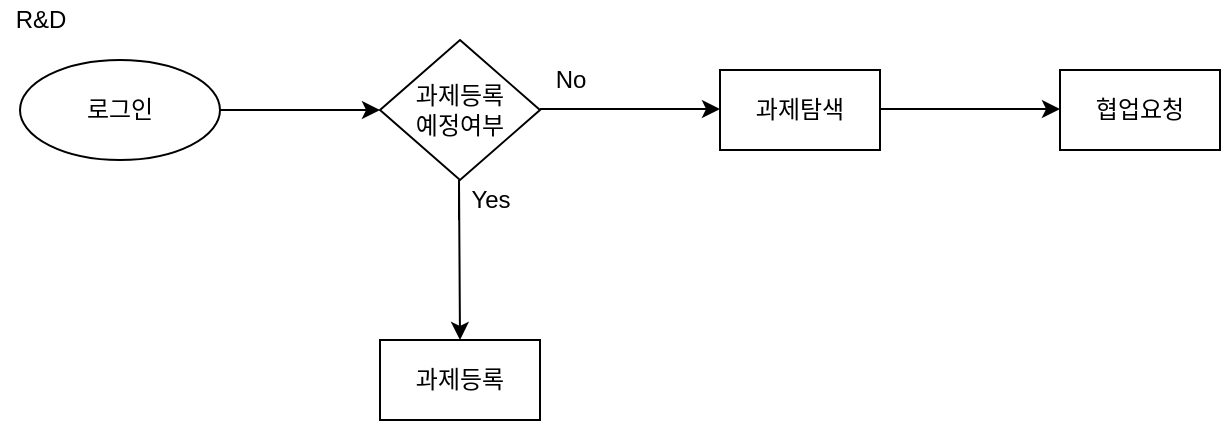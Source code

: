 <mxfile version="14.9.6" type="github">
  <diagram id="e8OOpORlQEa0W2f_swX9" name="Page-1">
    <mxGraphModel dx="1038" dy="588" grid="1" gridSize="10" guides="1" tooltips="1" connect="1" arrows="1" fold="1" page="1" pageScale="1" pageWidth="827" pageHeight="1169" math="0" shadow="0">
      <root>
        <mxCell id="0" />
        <mxCell id="1" parent="0" />
        <mxCell id="K9TvvyC0Zo93BWDe9e6b-13" value="" style="edgeStyle=orthogonalEdgeStyle;rounded=0;orthogonalLoop=1;jettySize=auto;html=1;" edge="1" parent="1" source="K9TvvyC0Zo93BWDe9e6b-1">
          <mxGeometry relative="1" as="geometry">
            <mxPoint x="200" y="65" as="targetPoint" />
          </mxGeometry>
        </mxCell>
        <mxCell id="K9TvvyC0Zo93BWDe9e6b-1" value="로그인" style="ellipse;whiteSpace=wrap;html=1;" vertex="1" parent="1">
          <mxGeometry x="20" y="40" width="100" height="50" as="geometry" />
        </mxCell>
        <mxCell id="K9TvvyC0Zo93BWDe9e6b-4" value="과제탐색" style="rounded=0;whiteSpace=wrap;html=1;" vertex="1" parent="1">
          <mxGeometry x="370" y="45" width="80" height="40" as="geometry" />
        </mxCell>
        <mxCell id="K9TvvyC0Zo93BWDe9e6b-12" value="과제등록 &lt;br&gt;예정여부" style="rhombus;whiteSpace=wrap;html=1;" vertex="1" parent="1">
          <mxGeometry x="200" y="30" width="80" height="70" as="geometry" />
        </mxCell>
        <mxCell id="K9TvvyC0Zo93BWDe9e6b-14" value="R&amp;amp;D" style="text;html=1;resizable=0;autosize=1;align=center;verticalAlign=middle;points=[];fillColor=none;strokeColor=none;rounded=0;" vertex="1" parent="1">
          <mxGeometry x="10" y="10" width="40" height="20" as="geometry" />
        </mxCell>
        <mxCell id="K9TvvyC0Zo93BWDe9e6b-15" value="" style="edgeStyle=orthogonalEdgeStyle;rounded=0;orthogonalLoop=1;jettySize=auto;html=1;" edge="1" parent="1">
          <mxGeometry relative="1" as="geometry">
            <mxPoint x="280" y="64.5" as="sourcePoint" />
            <mxPoint x="370" y="64.5" as="targetPoint" />
            <Array as="points">
              <mxPoint x="320" y="65" />
              <mxPoint x="320" y="65" />
            </Array>
          </mxGeometry>
        </mxCell>
        <mxCell id="K9TvvyC0Zo93BWDe9e6b-19" value="No" style="text;html=1;resizable=0;autosize=1;align=center;verticalAlign=middle;points=[];fillColor=none;strokeColor=none;rounded=0;" vertex="1" parent="1">
          <mxGeometry x="280" y="40" width="30" height="20" as="geometry" />
        </mxCell>
        <mxCell id="K9TvvyC0Zo93BWDe9e6b-21" value="" style="edgeStyle=orthogonalEdgeStyle;rounded=0;orthogonalLoop=1;jettySize=auto;html=1;" edge="1" parent="1">
          <mxGeometry relative="1" as="geometry">
            <mxPoint x="239.5" y="120" as="sourcePoint" />
            <mxPoint x="240" y="180" as="targetPoint" />
            <Array as="points">
              <mxPoint x="239.5" y="100" />
              <mxPoint x="239.5" y="100" />
            </Array>
          </mxGeometry>
        </mxCell>
        <mxCell id="K9TvvyC0Zo93BWDe9e6b-22" value="Yes" style="text;html=1;resizable=0;autosize=1;align=center;verticalAlign=middle;points=[];fillColor=none;strokeColor=none;rounded=0;" vertex="1" parent="1">
          <mxGeometry x="240" y="100" width="30" height="20" as="geometry" />
        </mxCell>
        <mxCell id="K9TvvyC0Zo93BWDe9e6b-23" value="과제등록" style="rounded=0;whiteSpace=wrap;html=1;" vertex="1" parent="1">
          <mxGeometry x="200" y="180" width="80" height="40" as="geometry" />
        </mxCell>
        <mxCell id="K9TvvyC0Zo93BWDe9e6b-24" value="" style="edgeStyle=orthogonalEdgeStyle;rounded=0;orthogonalLoop=1;jettySize=auto;html=1;" edge="1" parent="1">
          <mxGeometry relative="1" as="geometry">
            <mxPoint x="450" y="64.5" as="sourcePoint" />
            <mxPoint x="540" y="64.5" as="targetPoint" />
            <Array as="points">
              <mxPoint x="490" y="65" />
              <mxPoint x="490" y="65" />
            </Array>
          </mxGeometry>
        </mxCell>
        <mxCell id="K9TvvyC0Zo93BWDe9e6b-25" value="협업요청" style="rounded=0;whiteSpace=wrap;html=1;" vertex="1" parent="1">
          <mxGeometry x="540" y="45" width="80" height="40" as="geometry" />
        </mxCell>
      </root>
    </mxGraphModel>
  </diagram>
</mxfile>
